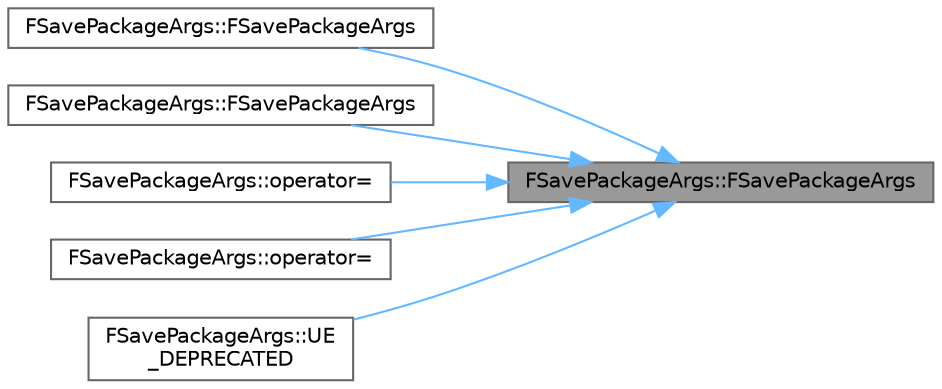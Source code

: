 digraph "FSavePackageArgs::FSavePackageArgs"
{
 // INTERACTIVE_SVG=YES
 // LATEX_PDF_SIZE
  bgcolor="transparent";
  edge [fontname=Helvetica,fontsize=10,labelfontname=Helvetica,labelfontsize=10];
  node [fontname=Helvetica,fontsize=10,shape=box,height=0.2,width=0.4];
  rankdir="RL";
  Node1 [id="Node000001",label="FSavePackageArgs::FSavePackageArgs",height=0.2,width=0.4,color="gray40", fillcolor="grey60", style="filled", fontcolor="black",tooltip=" "];
  Node1 -> Node2 [id="edge1_Node000001_Node000002",dir="back",color="steelblue1",style="solid",tooltip=" "];
  Node2 [id="Node000002",label="FSavePackageArgs::FSavePackageArgs",height=0.2,width=0.4,color="grey40", fillcolor="white", style="filled",URL="$d0/ddd/structFSavePackageArgs.html#aead7c97691801a42792ae1f5cbcbf0f9",tooltip=" "];
  Node1 -> Node3 [id="edge2_Node000001_Node000003",dir="back",color="steelblue1",style="solid",tooltip=" "];
  Node3 [id="Node000003",label="FSavePackageArgs::FSavePackageArgs",height=0.2,width=0.4,color="grey40", fillcolor="white", style="filled",URL="$d0/ddd/structFSavePackageArgs.html#a83c19f20a02f09bd8ea45387b8310863",tooltip=" "];
  Node1 -> Node4 [id="edge3_Node000001_Node000004",dir="back",color="steelblue1",style="solid",tooltip=" "];
  Node4 [id="Node000004",label="FSavePackageArgs::operator=",height=0.2,width=0.4,color="grey40", fillcolor="white", style="filled",URL="$d0/ddd/structFSavePackageArgs.html#a5d48eed96f9ef741bb31dc3e27a5733b",tooltip=" "];
  Node1 -> Node5 [id="edge4_Node000001_Node000005",dir="back",color="steelblue1",style="solid",tooltip=" "];
  Node5 [id="Node000005",label="FSavePackageArgs::operator=",height=0.2,width=0.4,color="grey40", fillcolor="white", style="filled",URL="$d0/ddd/structFSavePackageArgs.html#aaf28e5447fbb711c3ec9ff1d8773eaf1",tooltip=" "];
  Node1 -> Node6 [id="edge5_Node000001_Node000006",dir="back",color="steelblue1",style="solid",tooltip=" "];
  Node6 [id="Node000006",label="FSavePackageArgs::UE\l_DEPRECATED",height=0.2,width=0.4,color="grey40", fillcolor="white", style="filled",URL="$d0/ddd/structFSavePackageArgs.html#a80cc21c973b3ba5ad7d4d30b82b820ab",tooltip=" "];
}
